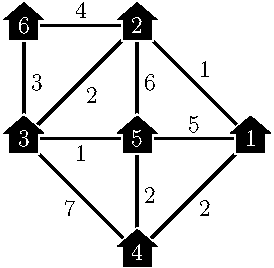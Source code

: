 unitsize(1cm);

void make_house(pair p, int id, bool act = false) {
	pen bg = gray;
	if (act)
		bg = black;

	real delta = .1;
	fill(shift(p - (.28,.28)) * scale(.56, .45) * unitsquare, white);
	path roof = (
		(p.x - .25 - delta, p.y + .1) --
		(p.x, p.y + .3 + delta) --
		(p.x + .25 + delta, p.y + .1) --
		cycle
	);
	fill(shift(p.x, p.y + .2) * scale(1.2, 1.2) * shift(-p.x, -p.y - .2) * roof, white);

	fill(shift(p - (.25,.25)) * scale(.5, .4) * unitsquare, bg);
	fill(roof, bg);
	label("$" + (string)id + "$", p, white);
}

void draw_edge(path p, int L, pair mod = N, bool act = false) {
	if (!act) {
		draw(p, gray + linewidth(1.2));
		label("$" + (string)L + "$", midpoint(p), mod, gray);
	} else {
		//draw(p, gray(.9) + linewidth(7));
		draw(p, black + linewidth(1.2));
		label("$" + (string)L + "$", midpoint(p), mod);	
	}
}

real d = 2;
pair n1 = (d, 0);
pair n2 = (0, d);
pair n3 = -n1;
pair n4 = -n2;
pair n5 = (0, 0);
pair n6= (-d,d);

bool active = true;

draw_edge(n1 -- n2, 1, NE, active);
draw_edge(n2 -- n3, 2, SE, active);
draw_edge(n3 -- n4, 7, SW, active);
draw_edge(n4 -- n1, 2, SE, active);
draw_edge(n5 -- n1, 5, N, active);
draw_edge(n5 -- n2, 6, E, active);
draw_edge(n5 -- n3, 1, S, active);
draw_edge(n5 -- n4, 2, E, active);
draw_edge(n2 -- n6, 4, N, active);
draw_edge(n3 -- n6, 3, E, active);

make_house(n1, 1, active);
make_house(n2, 2, active);
make_house(n3, 3, active);
make_house(n4, 4, active);
make_house(n5, 5, active);
make_house(n6, 6, active);

